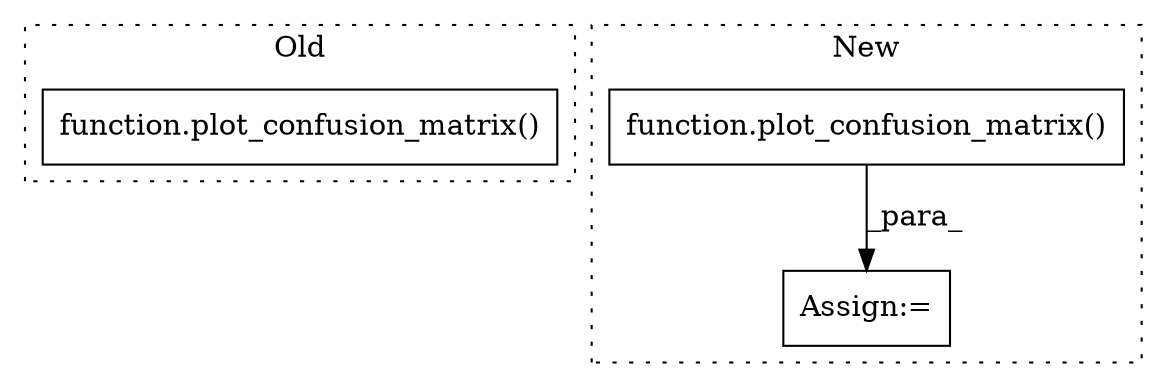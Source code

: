 digraph G {
subgraph cluster0 {
1 [label="function.plot_confusion_matrix()" a="75" s="8921,8981" l="22,1" shape="box"];
label = "Old";
style="dotted";
}
subgraph cluster1 {
2 [label="function.plot_confusion_matrix()" a="75" s="6379,6446" l="22,1" shape="box"];
3 [label="Assign:=" a="68" s="6376" l="3" shape="box"];
label = "New";
style="dotted";
}
2 -> 3 [label="_para_"];
}
